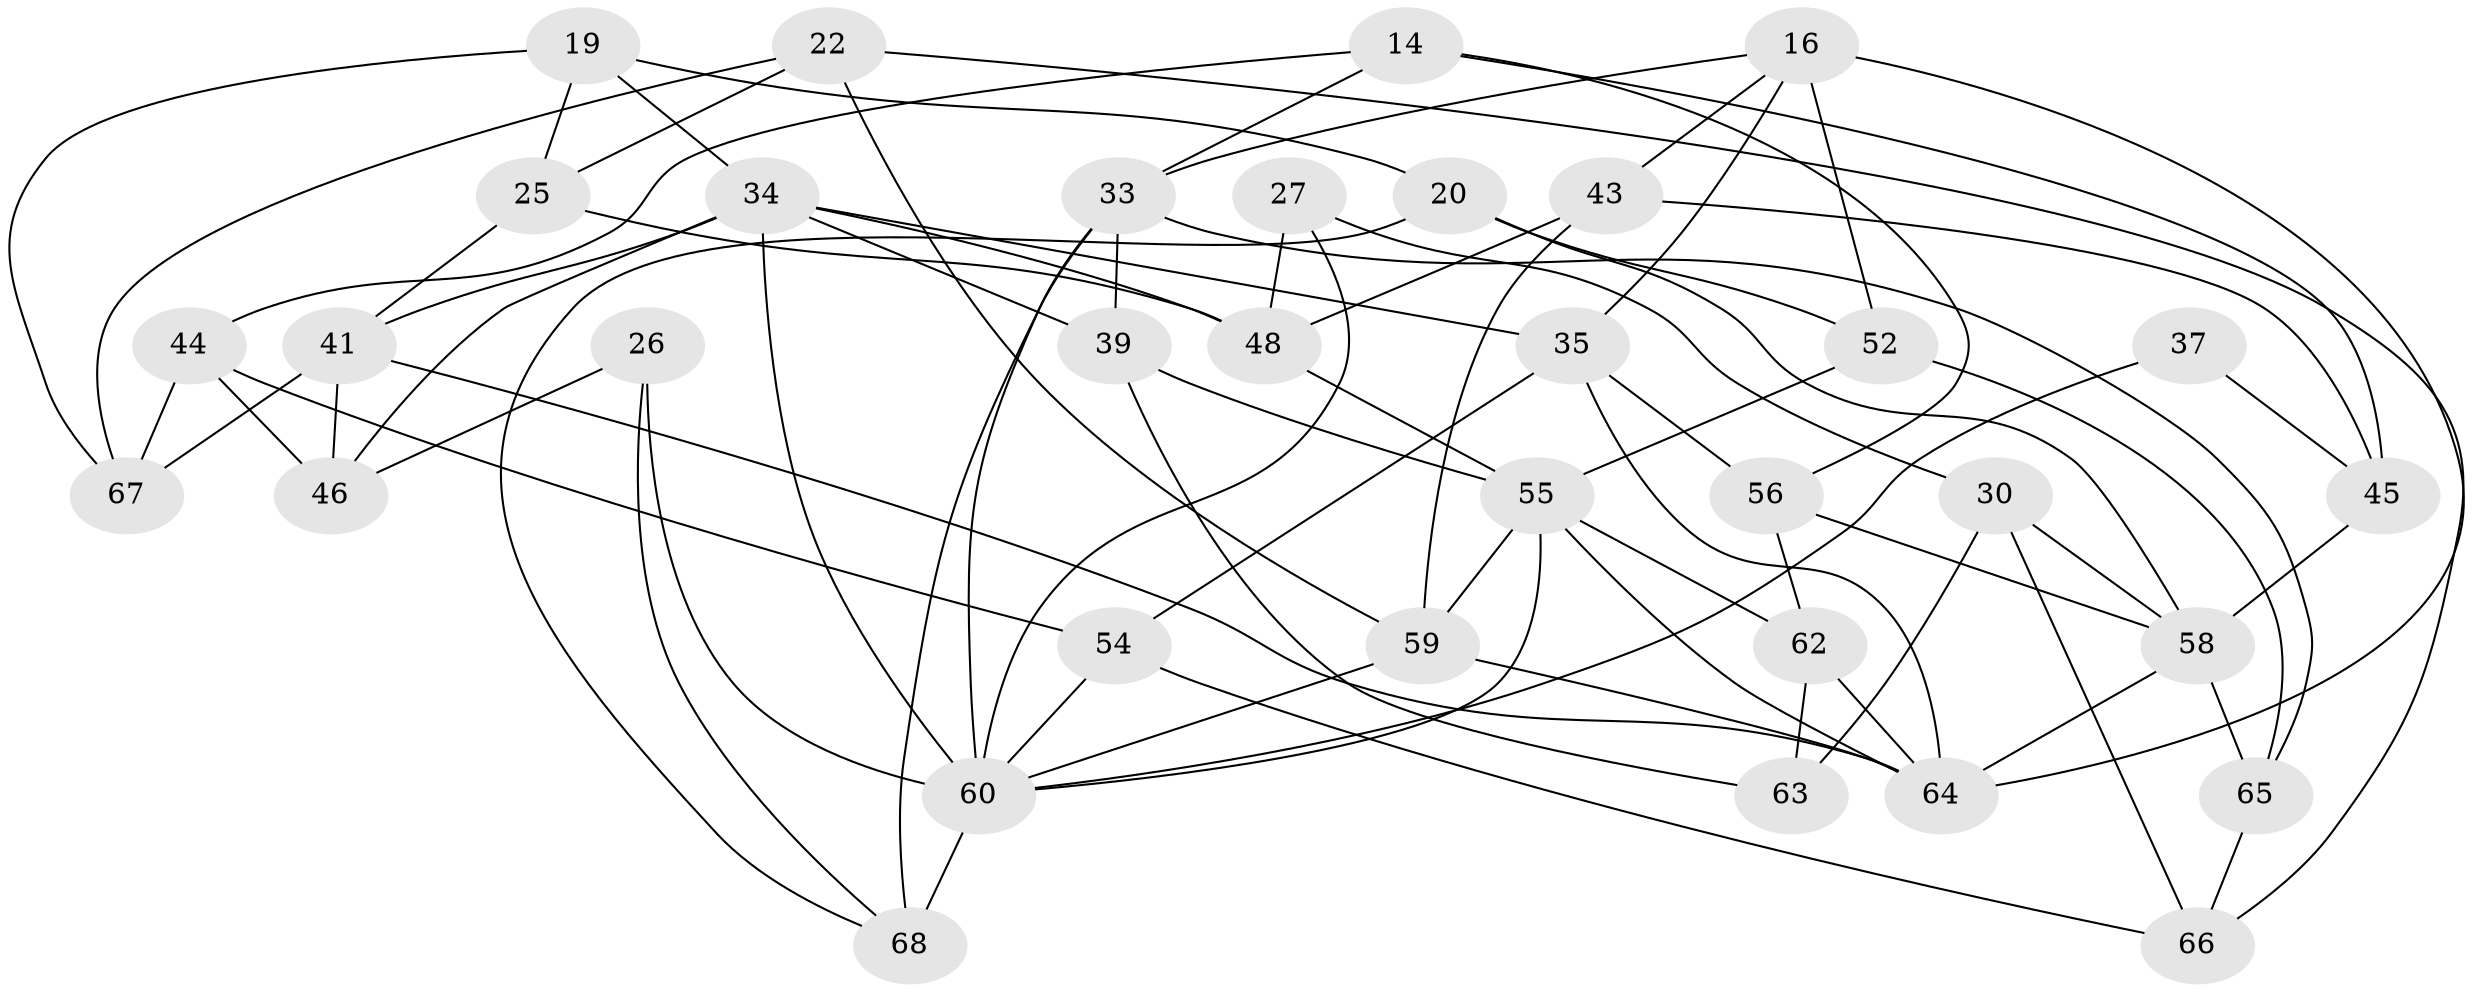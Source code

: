 // original degree distribution, {4: 1.0}
// Generated by graph-tools (version 1.1) at 2025/58/03/09/25 04:58:19]
// undirected, 34 vertices, 77 edges
graph export_dot {
graph [start="1"]
  node [color=gray90,style=filled];
  14;
  16 [super="+3+9"];
  19;
  20;
  22;
  25;
  26;
  27;
  30;
  33 [super="+17+23"];
  34 [super="+6+24"];
  35 [super="+32"];
  37;
  39 [super="+18"];
  41 [super="+36"];
  43;
  44;
  45 [super="+4"];
  46 [super="+7"];
  48 [super="+2"];
  52;
  54;
  55 [super="+53"];
  56;
  58 [super="+31"];
  59 [super="+49"];
  60 [super="+40+57"];
  62 [super="+61"];
  63;
  64 [super="+5+47"];
  65;
  66;
  67;
  68 [super="+11"];
  14 -- 44;
  14 -- 45;
  14 -- 56;
  14 -- 33;
  16 -- 43;
  16 -- 52;
  16 -- 33 [weight=2];
  16 -- 35 [weight=2];
  16 -- 64 [weight=2];
  19 -- 25;
  19 -- 20;
  19 -- 67;
  19 -- 34;
  20 -- 52;
  20 -- 58;
  20 -- 68;
  22 -- 25;
  22 -- 59;
  22 -- 66;
  22 -- 67;
  25 -- 41;
  25 -- 48;
  26 -- 46 [weight=2];
  26 -- 68;
  26 -- 60;
  27 -- 48 [weight=2];
  27 -- 30;
  27 -- 60;
  30 -- 66;
  30 -- 58;
  30 -- 63;
  33 -- 39 [weight=2];
  33 -- 65;
  33 -- 68;
  33 -- 60;
  34 -- 41;
  34 -- 48;
  34 -- 35;
  34 -- 39 [weight=2];
  34 -- 46;
  34 -- 60 [weight=5];
  35 -- 56;
  35 -- 64;
  35 -- 54;
  37 -- 45 [weight=2];
  37 -- 60 [weight=2];
  39 -- 63;
  39 -- 55;
  41 -- 67;
  41 -- 46 [weight=2];
  41 -- 64;
  43 -- 48;
  43 -- 45;
  43 -- 59;
  44 -- 54;
  44 -- 67;
  44 -- 46;
  45 -- 58 [weight=2];
  48 -- 55;
  52 -- 65;
  52 -- 55;
  54 -- 60;
  54 -- 66;
  55 -- 60 [weight=5];
  55 -- 64;
  55 -- 59 [weight=2];
  55 -- 62;
  56 -- 62;
  56 -- 58;
  58 -- 65;
  58 -- 64 [weight=2];
  59 -- 64;
  59 -- 60;
  60 -- 68 [weight=3];
  62 -- 63 [weight=2];
  62 -- 64 [weight=2];
  65 -- 66;
}
